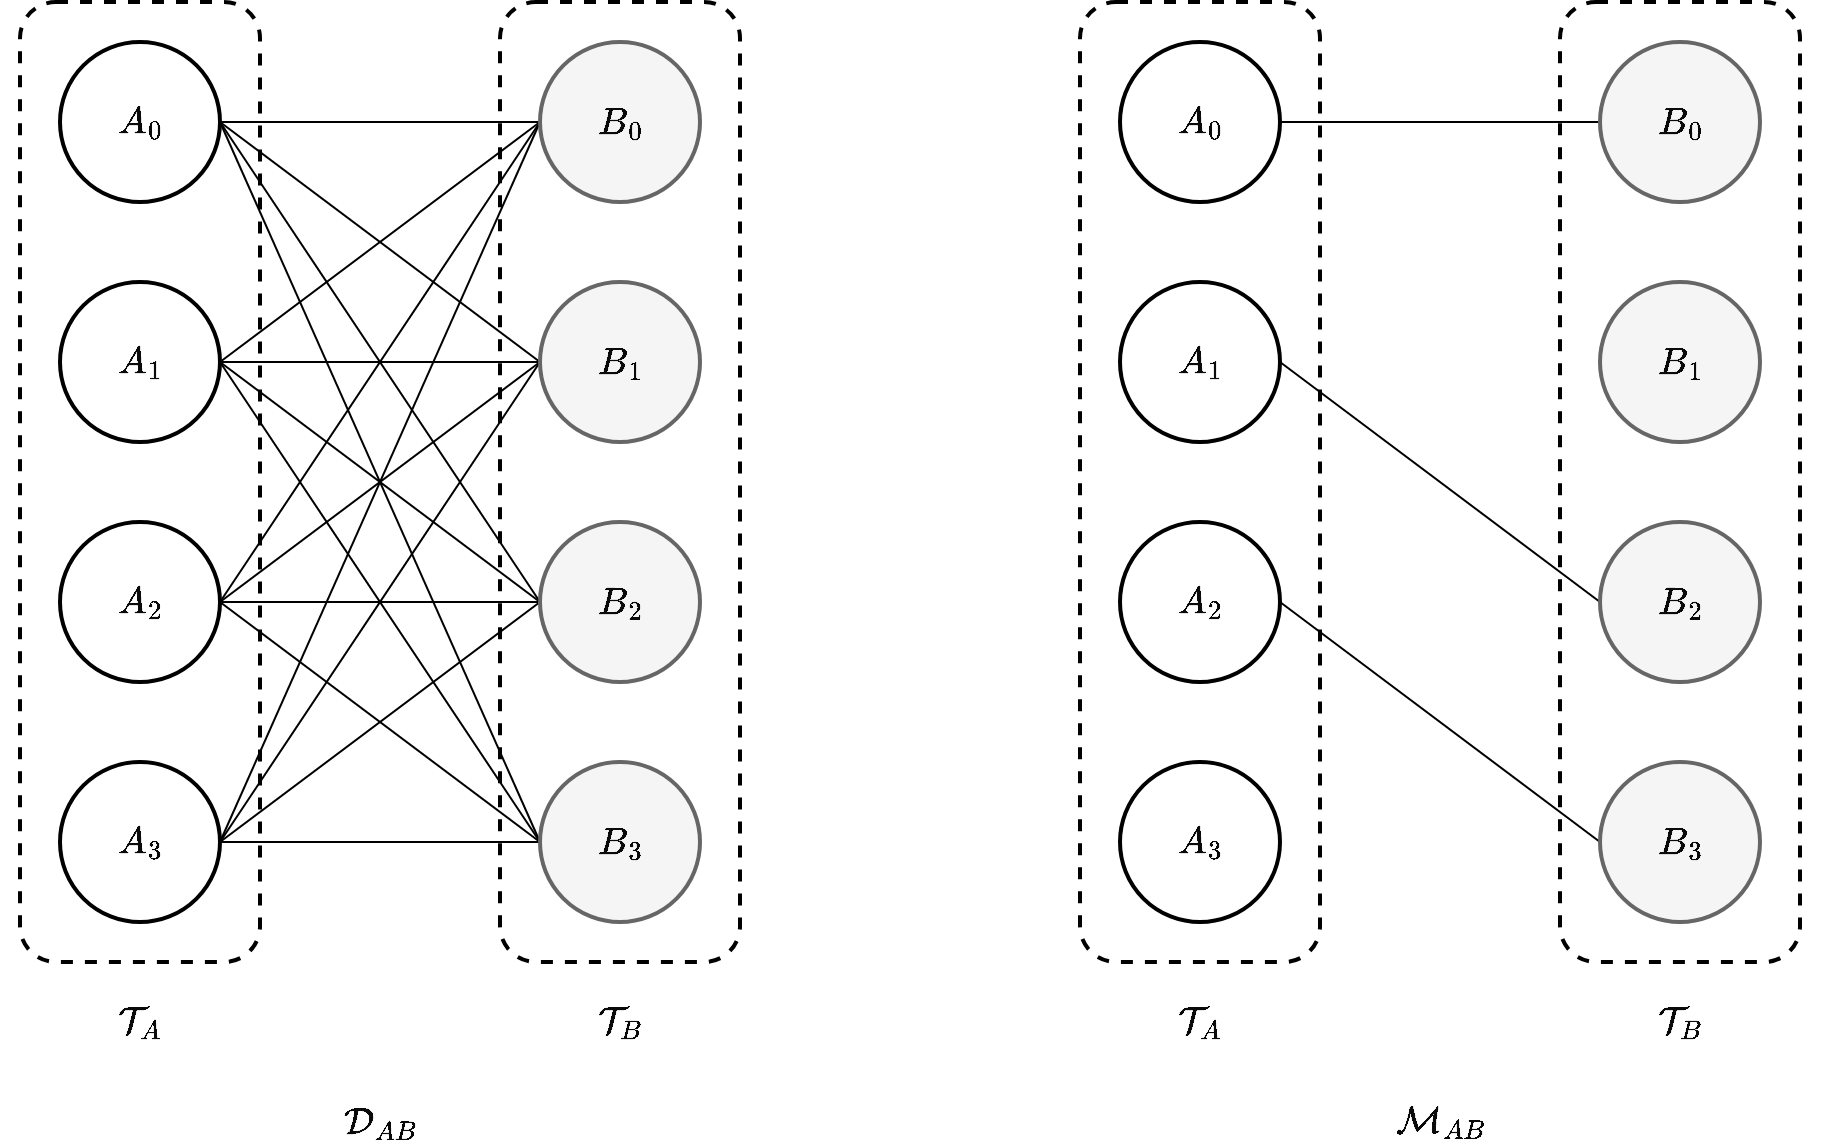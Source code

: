 <mxfile version="20.2.3" type="device"><diagram id="MkvUBDTMLH-L1xOQZ4Vr" name="Page-1"><mxGraphModel dx="1600" dy="1065" grid="1" gridSize="10" guides="1" tooltips="1" connect="1" arrows="1" fold="1" page="1" pageScale="1" pageWidth="850" pageHeight="1100" math="1" shadow="0"><root><mxCell id="0"/><mxCell id="1" parent="0"/><mxCell id="50" value="" style="rounded=1;whiteSpace=wrap;html=1;fontSize=16;fontColor=#0A0A0A;strokeColor=#000000;strokeWidth=2;fillColor=none;dashed=1;" parent="1" vertex="1"><mxGeometry x="60" y="60" width="120" height="480" as="geometry"/></mxCell><mxCell id="51" value="" style="rounded=1;whiteSpace=wrap;html=1;fontSize=16;fontColor=#0A0A0A;strokeColor=#000000;strokeWidth=2;fillColor=none;dashed=1;" parent="1" vertex="1"><mxGeometry x="300" y="60" width="120" height="480" as="geometry"/></mxCell><mxCell id="52" value="" style="rounded=1;whiteSpace=wrap;html=1;fontSize=16;fontColor=#0A0A0A;strokeColor=#000000;strokeWidth=2;fillColor=none;dashed=1;" parent="1" vertex="1"><mxGeometry x="590" y="60" width="120" height="480" as="geometry"/></mxCell><mxCell id="53" value="" style="rounded=1;whiteSpace=wrap;html=1;fontSize=16;fontColor=#0A0A0A;strokeColor=#000000;strokeWidth=2;fillColor=none;dashed=1;" parent="1" vertex="1"><mxGeometry x="830" y="60" width="120" height="480" as="geometry"/></mxCell><mxCell id="10" style="edgeStyle=none;html=1;exitX=1;exitY=0.5;exitDx=0;exitDy=0;entryX=0;entryY=0.5;entryDx=0;entryDy=0;fontSize=16;fontColor=#0A0A0A;strokeColor=#000000;endArrow=none;endFill=0;" parent="1" source="2" target="6" edge="1"><mxGeometry relative="1" as="geometry"/></mxCell><mxCell id="11" style="edgeStyle=none;html=1;exitX=1;exitY=0.5;exitDx=0;exitDy=0;entryX=0;entryY=0.5;entryDx=0;entryDy=0;fontSize=16;fontColor=#0A0A0A;strokeColor=#000000;endArrow=none;endFill=0;" parent="1" source="2" target="7" edge="1"><mxGeometry relative="1" as="geometry"/></mxCell><mxCell id="12" style="edgeStyle=none;html=1;exitX=1;exitY=0.5;exitDx=0;exitDy=0;entryX=0;entryY=0.5;entryDx=0;entryDy=0;fontSize=16;fontColor=#0A0A0A;strokeColor=#000000;endArrow=none;endFill=0;" parent="1" source="2" target="8" edge="1"><mxGeometry relative="1" as="geometry"/></mxCell><mxCell id="13" style="edgeStyle=none;html=1;exitX=1;exitY=0.5;exitDx=0;exitDy=0;entryX=0;entryY=0.5;entryDx=0;entryDy=0;fontSize=16;fontColor=#0A0A0A;strokeColor=#000000;endArrow=none;endFill=0;" parent="1" source="2" target="9" edge="1"><mxGeometry relative="1" as="geometry"/></mxCell><mxCell id="2" value="&lt;font color=&quot;#0a0a0a&quot; style=&quot;font-size: 16px&quot;&gt;\(A_0\)&lt;/font&gt;" style="ellipse;whiteSpace=wrap;html=1;aspect=fixed;strokeWidth=2;" parent="1" vertex="1"><mxGeometry x="80" y="80" width="80" height="80" as="geometry"/></mxCell><mxCell id="14" style="edgeStyle=none;html=1;exitX=1;exitY=0.5;exitDx=0;exitDy=0;entryX=0;entryY=0.5;entryDx=0;entryDy=0;fontSize=16;fontColor=#0A0A0A;strokeColor=#000000;endArrow=none;endFill=0;" parent="1" source="3" target="6" edge="1"><mxGeometry relative="1" as="geometry"/></mxCell><mxCell id="15" style="edgeStyle=none;html=1;exitX=1;exitY=0.5;exitDx=0;exitDy=0;entryX=0;entryY=0.5;entryDx=0;entryDy=0;fontSize=16;fontColor=#0A0A0A;strokeColor=#000000;endArrow=none;endFill=0;" parent="1" source="3" target="7" edge="1"><mxGeometry relative="1" as="geometry"/></mxCell><mxCell id="16" style="edgeStyle=none;html=1;exitX=1;exitY=0.5;exitDx=0;exitDy=0;entryX=0;entryY=0.5;entryDx=0;entryDy=0;fontSize=16;fontColor=#0A0A0A;strokeColor=#000000;endArrow=none;endFill=0;" parent="1" source="3" target="8" edge="1"><mxGeometry relative="1" as="geometry"/></mxCell><mxCell id="17" style="edgeStyle=none;html=1;exitX=1;exitY=0.5;exitDx=0;exitDy=0;entryX=0;entryY=0.5;entryDx=0;entryDy=0;fontSize=16;fontColor=#0A0A0A;strokeColor=#000000;endArrow=none;endFill=0;" parent="1" source="3" target="9" edge="1"><mxGeometry relative="1" as="geometry"/></mxCell><mxCell id="3" value="&lt;font color=&quot;#0a0a0a&quot; style=&quot;font-size: 16px&quot;&gt;\(A_1\)&lt;/font&gt;" style="ellipse;whiteSpace=wrap;html=1;aspect=fixed;strokeWidth=2;" parent="1" vertex="1"><mxGeometry x="80" y="200" width="80" height="80" as="geometry"/></mxCell><mxCell id="18" style="edgeStyle=none;html=1;exitX=1;exitY=0.5;exitDx=0;exitDy=0;entryX=0;entryY=0.5;entryDx=0;entryDy=0;fontSize=16;fontColor=#0A0A0A;strokeColor=#000000;endArrow=none;endFill=0;" parent="1" source="4" target="6" edge="1"><mxGeometry relative="1" as="geometry"/></mxCell><mxCell id="19" style="edgeStyle=none;html=1;exitX=1;exitY=0.5;exitDx=0;exitDy=0;entryX=0;entryY=0.5;entryDx=0;entryDy=0;fontSize=16;fontColor=#0A0A0A;strokeColor=#000000;endArrow=none;endFill=0;" parent="1" source="4" target="7" edge="1"><mxGeometry relative="1" as="geometry"/></mxCell><mxCell id="20" style="edgeStyle=none;html=1;exitX=1;exitY=0.5;exitDx=0;exitDy=0;entryX=0;entryY=0.5;entryDx=0;entryDy=0;fontSize=16;fontColor=#0A0A0A;strokeColor=#000000;endArrow=none;endFill=0;" parent="1" source="4" target="8" edge="1"><mxGeometry relative="1" as="geometry"/></mxCell><mxCell id="21" style="edgeStyle=none;html=1;exitX=1;exitY=0.5;exitDx=0;exitDy=0;entryX=0;entryY=0.5;entryDx=0;entryDy=0;fontSize=16;fontColor=#0A0A0A;strokeColor=#000000;endArrow=none;endFill=0;" parent="1" source="4" target="9" edge="1"><mxGeometry relative="1" as="geometry"/></mxCell><mxCell id="4" value="&lt;font color=&quot;#0a0a0a&quot; style=&quot;font-size: 16px&quot;&gt;\(A_2\)&lt;/font&gt;" style="ellipse;whiteSpace=wrap;html=1;aspect=fixed;strokeWidth=2;" parent="1" vertex="1"><mxGeometry x="80" y="320" width="80" height="80" as="geometry"/></mxCell><mxCell id="22" style="edgeStyle=none;html=1;exitX=1;exitY=0.5;exitDx=0;exitDy=0;entryX=0;entryY=0.5;entryDx=0;entryDy=0;fontSize=16;fontColor=#0A0A0A;strokeColor=#000000;endArrow=none;endFill=0;" parent="1" source="5" target="6" edge="1"><mxGeometry relative="1" as="geometry"/></mxCell><mxCell id="23" style="edgeStyle=none;html=1;exitX=1;exitY=0.5;exitDx=0;exitDy=0;entryX=0;entryY=0.5;entryDx=0;entryDy=0;fontSize=16;fontColor=#0A0A0A;strokeColor=#000000;endArrow=none;endFill=0;" parent="1" source="5" target="7" edge="1"><mxGeometry relative="1" as="geometry"/></mxCell><mxCell id="24" style="edgeStyle=none;html=1;exitX=1;exitY=0.5;exitDx=0;exitDy=0;entryX=0;entryY=0.5;entryDx=0;entryDy=0;fontSize=16;fontColor=#0A0A0A;strokeColor=#000000;endArrow=none;endFill=0;" parent="1" source="5" target="8" edge="1"><mxGeometry relative="1" as="geometry"/></mxCell><mxCell id="25" style="edgeStyle=none;html=1;exitX=1;exitY=0.5;exitDx=0;exitDy=0;entryX=0;entryY=0.5;entryDx=0;entryDy=0;fontSize=16;fontColor=#0A0A0A;strokeColor=#000000;endArrow=none;endFill=0;" parent="1" source="5" target="9" edge="1"><mxGeometry relative="1" as="geometry"/></mxCell><mxCell id="5" value="&lt;font color=&quot;#0a0a0a&quot; style=&quot;font-size: 16px&quot;&gt;\(A_3\)&lt;/font&gt;" style="ellipse;whiteSpace=wrap;html=1;aspect=fixed;strokeWidth=2;" parent="1" vertex="1"><mxGeometry x="80" y="440" width="80" height="80" as="geometry"/></mxCell><mxCell id="6" value="&lt;font color=&quot;#0a0a0a&quot; style=&quot;font-size: 16px&quot;&gt;\(B_0\)&lt;/font&gt;" style="ellipse;whiteSpace=wrap;html=1;aspect=fixed;strokeWidth=2;fillColor=#f5f5f5;fontColor=#333333;strokeColor=#666666;" parent="1" vertex="1"><mxGeometry x="320" y="80" width="80" height="80" as="geometry"/></mxCell><mxCell id="7" value="&lt;font color=&quot;#0a0a0a&quot; style=&quot;font-size: 16px&quot;&gt;\(B_1\)&lt;/font&gt;" style="ellipse;whiteSpace=wrap;html=1;aspect=fixed;strokeWidth=2;fillColor=#f5f5f5;fontColor=#333333;strokeColor=#666666;" parent="1" vertex="1"><mxGeometry x="320" y="200" width="80" height="80" as="geometry"/></mxCell><mxCell id="8" value="&lt;font color=&quot;#0a0a0a&quot; style=&quot;font-size: 16px&quot;&gt;\(B_2\)&lt;/font&gt;" style="ellipse;whiteSpace=wrap;html=1;aspect=fixed;strokeWidth=2;fillColor=#f5f5f5;fontColor=#333333;strokeColor=#666666;" parent="1" vertex="1"><mxGeometry x="320" y="320" width="80" height="80" as="geometry"/></mxCell><mxCell id="9" value="&lt;font color=&quot;#0a0a0a&quot; style=&quot;font-size: 16px&quot;&gt;\(B_3\)&lt;/font&gt;" style="ellipse;whiteSpace=wrap;html=1;aspect=fixed;strokeWidth=2;fillColor=#f5f5f5;fontColor=#333333;strokeColor=#666666;" parent="1" vertex="1"><mxGeometry x="320" y="440" width="80" height="80" as="geometry"/></mxCell><mxCell id="26" style="edgeStyle=none;html=1;exitX=1;exitY=0.5;exitDx=0;exitDy=0;entryX=0;entryY=0.5;entryDx=0;entryDy=0;fontSize=16;fontColor=#0A0A0A;strokeColor=#000000;endArrow=none;endFill=0;" parent="1" source="30" target="46" edge="1"><mxGeometry relative="1" as="geometry"/></mxCell><mxCell id="30" value="&lt;font color=&quot;#0a0a0a&quot; style=&quot;font-size: 16px&quot;&gt;\(A_0\)&lt;/font&gt;" style="ellipse;whiteSpace=wrap;html=1;aspect=fixed;strokeWidth=2;" parent="1" vertex="1"><mxGeometry x="610" y="80" width="80" height="80" as="geometry"/></mxCell><mxCell id="33" style="edgeStyle=none;html=1;exitX=1;exitY=0.5;exitDx=0;exitDy=0;entryX=0;entryY=0.5;entryDx=0;entryDy=0;fontSize=16;fontColor=#0A0A0A;strokeColor=#000000;endArrow=none;endFill=0;" parent="1" source="35" target="48" edge="1"><mxGeometry relative="1" as="geometry"/></mxCell><mxCell id="35" value="&lt;font color=&quot;#0a0a0a&quot; style=&quot;font-size: 16px&quot;&gt;\(A_1\)&lt;/font&gt;" style="ellipse;whiteSpace=wrap;html=1;aspect=fixed;strokeWidth=2;" parent="1" vertex="1"><mxGeometry x="610" y="200" width="80" height="80" as="geometry"/></mxCell><mxCell id="39" style="edgeStyle=none;html=1;exitX=1;exitY=0.5;exitDx=0;exitDy=0;entryX=0;entryY=0.5;entryDx=0;entryDy=0;fontSize=16;fontColor=#0A0A0A;strokeColor=#000000;endArrow=none;endFill=0;" parent="1" source="40" target="49" edge="1"><mxGeometry relative="1" as="geometry"/></mxCell><mxCell id="40" value="&lt;font color=&quot;#0a0a0a&quot; style=&quot;font-size: 16px&quot;&gt;\(A_2\)&lt;/font&gt;" style="ellipse;whiteSpace=wrap;html=1;aspect=fixed;strokeWidth=2;" parent="1" vertex="1"><mxGeometry x="610" y="320" width="80" height="80" as="geometry"/></mxCell><mxCell id="45" value="&lt;font color=&quot;#0a0a0a&quot; style=&quot;font-size: 16px&quot;&gt;\(A_3\)&lt;/font&gt;" style="ellipse;whiteSpace=wrap;html=1;aspect=fixed;strokeWidth=2;" parent="1" vertex="1"><mxGeometry x="610" y="440" width="80" height="80" as="geometry"/></mxCell><mxCell id="46" value="&lt;font color=&quot;#0a0a0a&quot; style=&quot;font-size: 16px&quot;&gt;\(B_0\)&lt;/font&gt;" style="ellipse;whiteSpace=wrap;html=1;aspect=fixed;strokeWidth=2;fillColor=#f5f5f5;fontColor=#333333;strokeColor=#666666;" parent="1" vertex="1"><mxGeometry x="850" y="80" width="80" height="80" as="geometry"/></mxCell><mxCell id="47" value="&lt;font color=&quot;#0a0a0a&quot; style=&quot;font-size: 16px&quot;&gt;\(B_1\)&lt;/font&gt;" style="ellipse;whiteSpace=wrap;html=1;aspect=fixed;strokeWidth=2;fillColor=#f5f5f5;fontColor=#333333;strokeColor=#666666;" parent="1" vertex="1"><mxGeometry x="850" y="200" width="80" height="80" as="geometry"/></mxCell><mxCell id="48" value="&lt;font color=&quot;#0a0a0a&quot; style=&quot;font-size: 16px&quot;&gt;\(B_2\)&lt;/font&gt;" style="ellipse;whiteSpace=wrap;html=1;aspect=fixed;strokeWidth=2;fillColor=#f5f5f5;fontColor=#333333;strokeColor=#666666;" parent="1" vertex="1"><mxGeometry x="850" y="320" width="80" height="80" as="geometry"/></mxCell><mxCell id="49" value="&lt;font color=&quot;#0a0a0a&quot; style=&quot;font-size: 16px&quot;&gt;\(B_3\)&lt;/font&gt;" style="ellipse;whiteSpace=wrap;html=1;aspect=fixed;strokeWidth=2;fillColor=#f5f5f5;fontColor=#333333;strokeColor=#666666;" parent="1" vertex="1"><mxGeometry x="850" y="440" width="80" height="80" as="geometry"/></mxCell><mxCell id="54" value="\(\mathcal{T}_A\)" style="text;html=1;align=center;verticalAlign=middle;resizable=0;points=[];autosize=1;strokeColor=none;fillColor=none;fontSize=16;fontColor=#0A0A0A;" parent="1" vertex="1"><mxGeometry x="50" y="560" width="140" height="20" as="geometry"/></mxCell><mxCell id="55" value="\(\mathcal{T}_B\)" style="text;html=1;align=center;verticalAlign=middle;resizable=0;points=[];autosize=1;strokeColor=none;fillColor=none;fontSize=16;fontColor=#0A0A0A;" parent="1" vertex="1"><mxGeometry x="290" y="560" width="140" height="20" as="geometry"/></mxCell><mxCell id="56" value="\(\mathcal{T}_A\)" style="text;html=1;align=center;verticalAlign=middle;resizable=0;points=[];autosize=1;strokeColor=none;fillColor=none;fontSize=16;fontColor=#0A0A0A;" parent="1" vertex="1"><mxGeometry x="580" y="560" width="140" height="20" as="geometry"/></mxCell><mxCell id="57" value="\(\mathcal{T}_B\)" style="text;html=1;align=center;verticalAlign=middle;resizable=0;points=[];autosize=1;strokeColor=none;fillColor=none;fontSize=16;fontColor=#0A0A0A;" parent="1" vertex="1"><mxGeometry x="820" y="560" width="140" height="20" as="geometry"/></mxCell><mxCell id="59" value="\(\mathcal{D}_{AB}\)" style="text;html=1;align=center;verticalAlign=middle;resizable=0;points=[];autosize=1;strokeColor=none;fillColor=none;fontSize=16;fontColor=#0A0A0A;" parent="1" vertex="1"><mxGeometry x="160" y="610" width="160" height="20" as="geometry"/></mxCell><mxCell id="60" value="\(\mathcal{M}_{AB}\)" style="text;html=1;align=center;verticalAlign=middle;resizable=0;points=[];autosize=1;strokeColor=none;fillColor=none;fontSize=16;fontColor=#0A0A0A;" parent="1" vertex="1"><mxGeometry x="690" y="610" width="160" height="20" as="geometry"/></mxCell></root></mxGraphModel></diagram></mxfile>